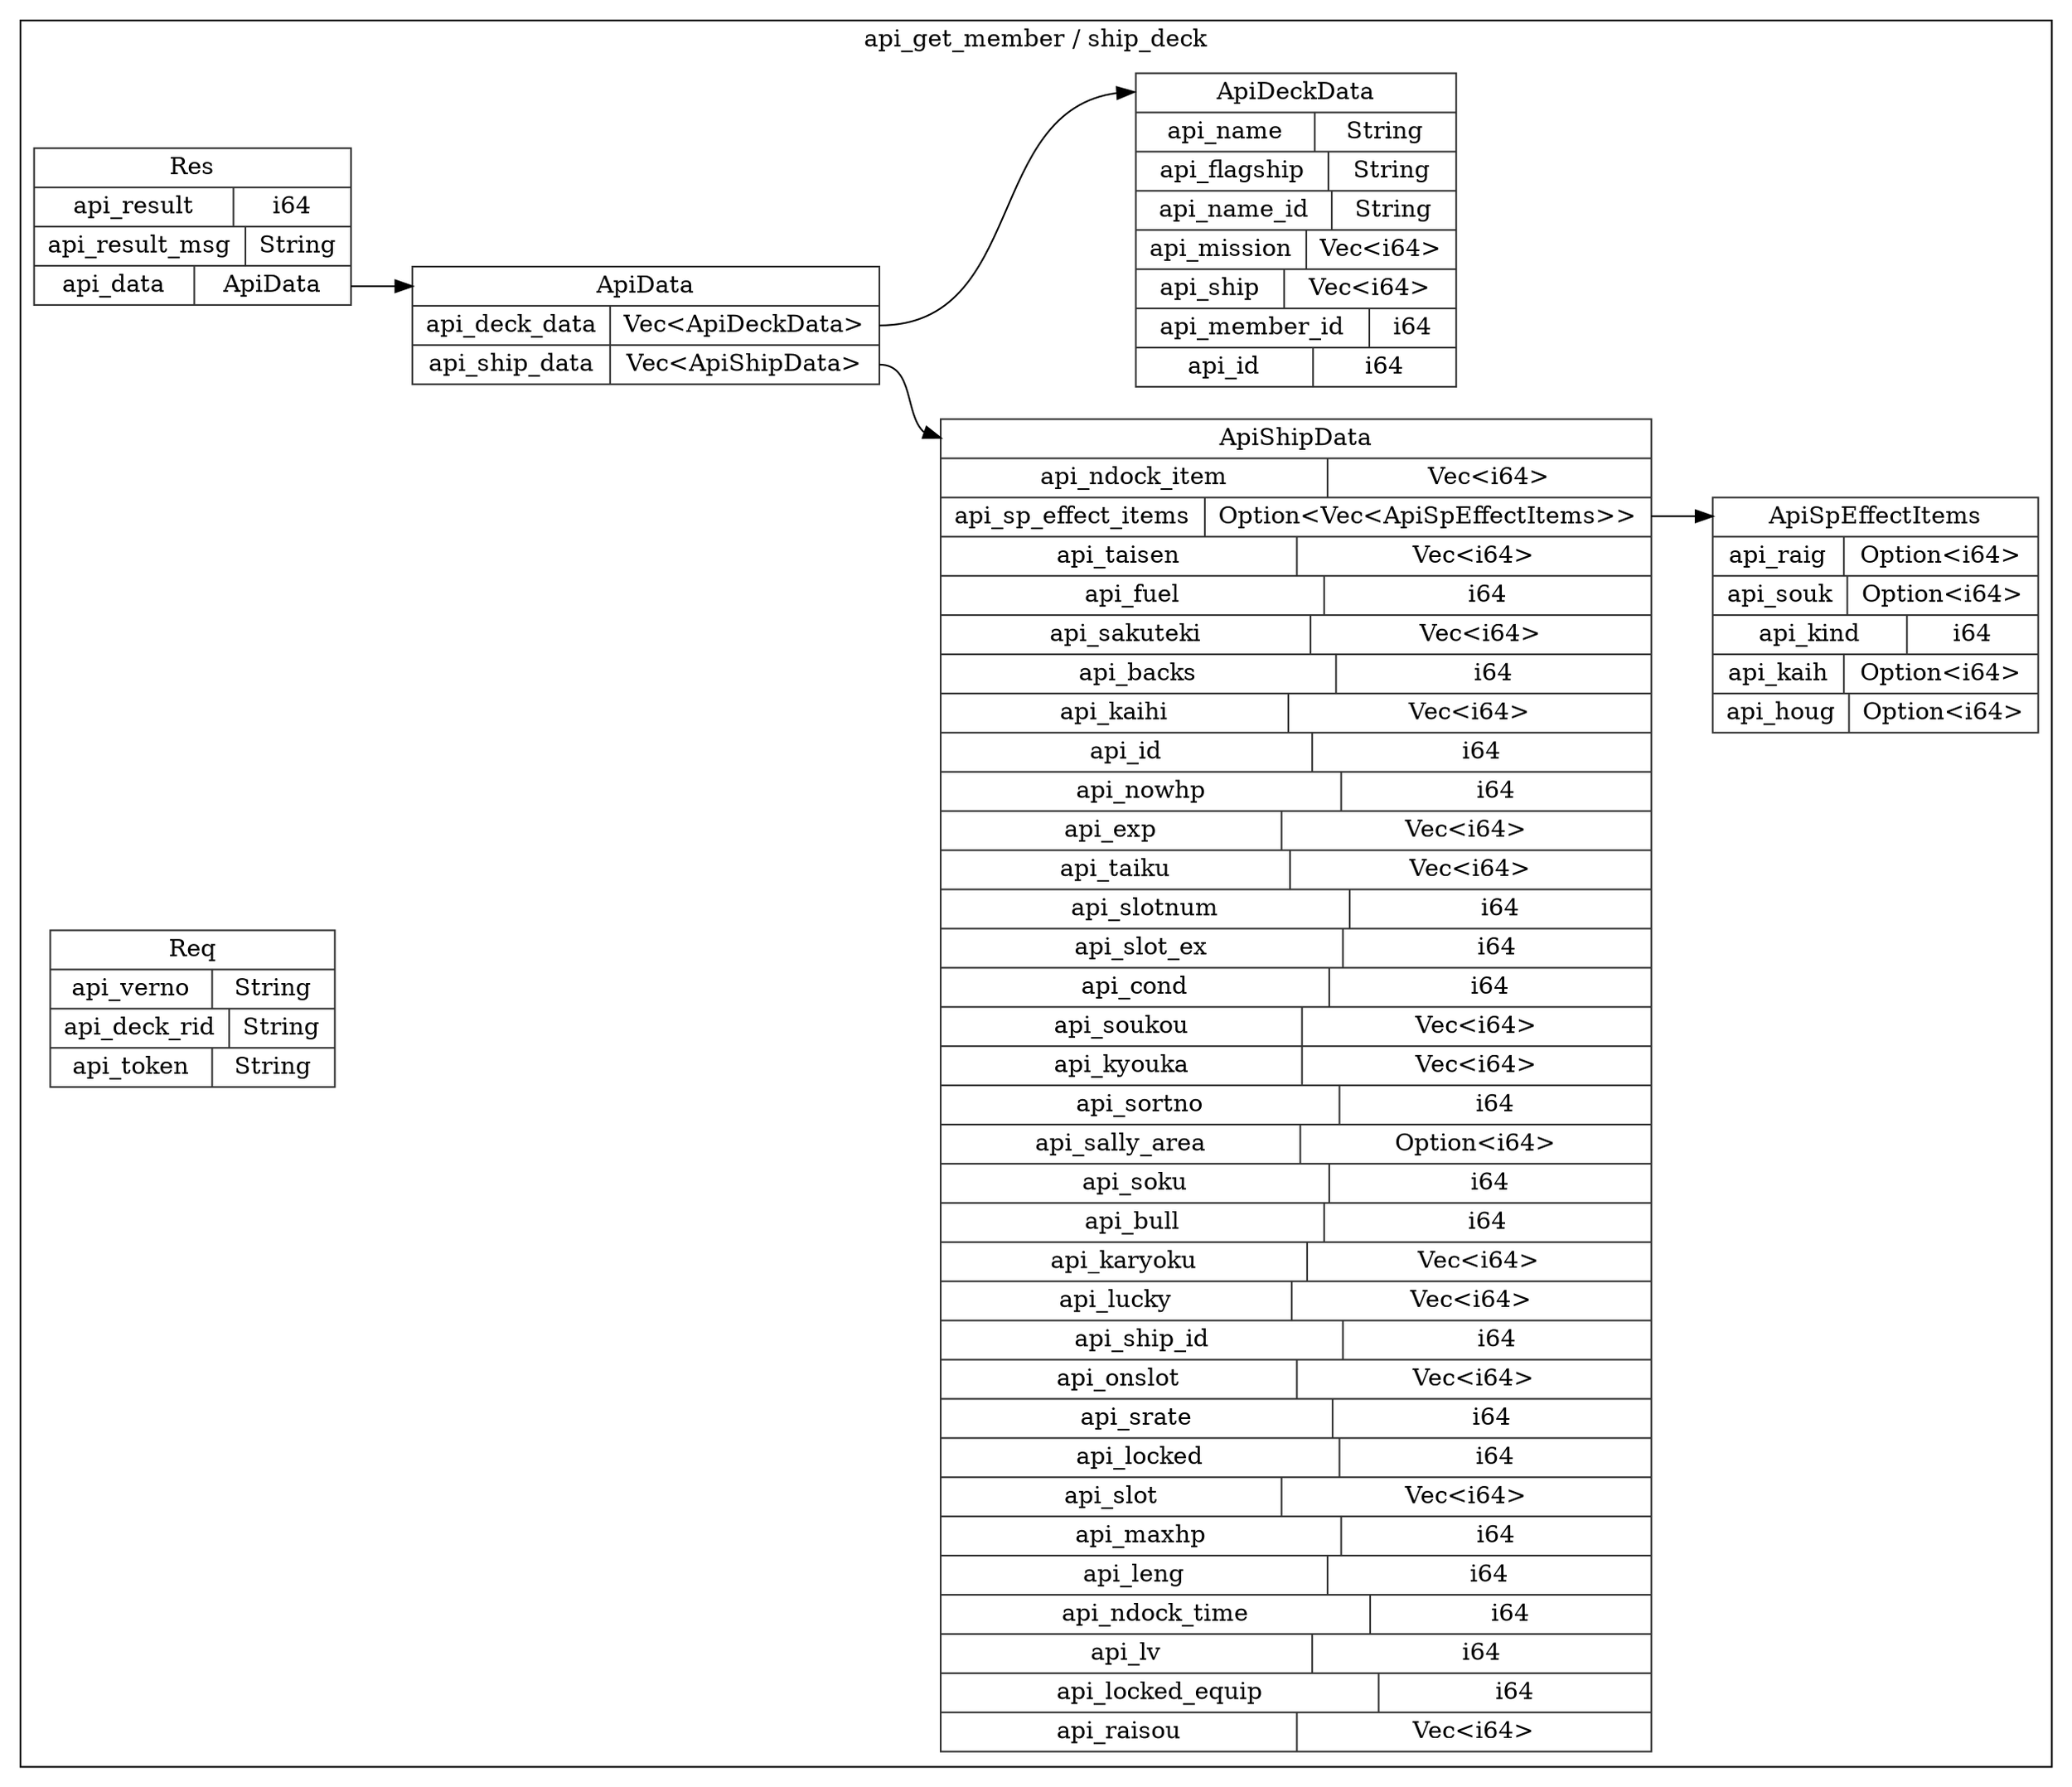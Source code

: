 digraph {
  rankdir=LR;
  subgraph cluster_0 {
    label="api_get_member / ship_deck";
    node [style="filled", color=white, style="solid", color=gray20];
    api_get_member__ship_deck__ApiSpEffectItems [label="<ApiSpEffectItems> ApiSpEffectItems  | { api_raig | <api_raig> Option\<i64\> } | { api_souk | <api_souk> Option\<i64\> } | { api_kind | <api_kind> i64 } | { api_kaih | <api_kaih> Option\<i64\> } | { api_houg | <api_houg> Option\<i64\> }", shape=record];
    api_get_member__ship_deck__ApiShipData [label="<ApiShipData> ApiShipData  | { api_ndock_item | <api_ndock_item> Vec\<i64\> } | { api_sp_effect_items | <api_sp_effect_items> Option\<Vec\<ApiSpEffectItems\>\> } | { api_taisen | <api_taisen> Vec\<i64\> } | { api_fuel | <api_fuel> i64 } | { api_sakuteki | <api_sakuteki> Vec\<i64\> } | { api_backs | <api_backs> i64 } | { api_kaihi | <api_kaihi> Vec\<i64\> } | { api_id | <api_id> i64 } | { api_nowhp | <api_nowhp> i64 } | { api_exp | <api_exp> Vec\<i64\> } | { api_taiku | <api_taiku> Vec\<i64\> } | { api_slotnum | <api_slotnum> i64 } | { api_slot_ex | <api_slot_ex> i64 } | { api_cond | <api_cond> i64 } | { api_soukou | <api_soukou> Vec\<i64\> } | { api_kyouka | <api_kyouka> Vec\<i64\> } | { api_sortno | <api_sortno> i64 } | { api_sally_area | <api_sally_area> Option\<i64\> } | { api_soku | <api_soku> i64 } | { api_bull | <api_bull> i64 } | { api_karyoku | <api_karyoku> Vec\<i64\> } | { api_lucky | <api_lucky> Vec\<i64\> } | { api_ship_id | <api_ship_id> i64 } | { api_onslot | <api_onslot> Vec\<i64\> } | { api_srate | <api_srate> i64 } | { api_locked | <api_locked> i64 } | { api_slot | <api_slot> Vec\<i64\> } | { api_maxhp | <api_maxhp> i64 } | { api_leng | <api_leng> i64 } | { api_ndock_time | <api_ndock_time> i64 } | { api_lv | <api_lv> i64 } | { api_locked_equip | <api_locked_equip> i64 } | { api_raisou | <api_raisou> Vec\<i64\> }", shape=record];
    api_get_member__ship_deck__ApiShipData:api_sp_effect_items:e -> api_get_member__ship_deck__ApiSpEffectItems:ApiSpEffectItems:w;
    api_get_member__ship_deck__ApiData [label="<ApiData> ApiData  | { api_deck_data | <api_deck_data> Vec\<ApiDeckData\> } | { api_ship_data | <api_ship_data> Vec\<ApiShipData\> }", shape=record];
    api_get_member__ship_deck__ApiDeckData;
    api_get_member__ship_deck__ApiData:api_deck_data:e -> api_get_member__ship_deck__ApiDeckData:ApiDeckData:w;
    api_get_member__ship_deck__ApiData:api_ship_data:e -> api_get_member__ship_deck__ApiShipData:ApiShipData:w;
    api_get_member__ship_deck__Res [label="<Res> Res  | { api_result | <api_result> i64 } | { api_result_msg | <api_result_msg> String } | { api_data | <api_data> ApiData }", shape=record];
    api_get_member__ship_deck__Res:api_data:e -> api_get_member__ship_deck__ApiData:ApiData:w;
    api_get_member__ship_deck__Req [label="<Req> Req  | { api_verno | <api_verno> String } | { api_deck_rid | <api_deck_rid> String } | { api_token | <api_token> String }", shape=record];
    api_get_member__ship_deck__ApiDeckData [label="<ApiDeckData> ApiDeckData  | { api_name | <api_name> String } | { api_flagship | <api_flagship> String } | { api_name_id | <api_name_id> String } | { api_mission | <api_mission> Vec\<i64\> } | { api_ship | <api_ship> Vec\<i64\> } | { api_member_id | <api_member_id> i64 } | { api_id | <api_id> i64 }", shape=record];
  }
}
